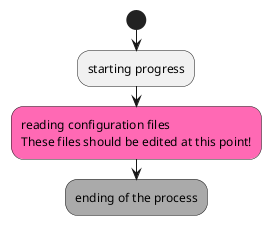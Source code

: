 @startuml

start
:starting progress;
#HotPink:reading configuration files
These files should be edited at this point!;
#AAAAAA:ending of the process;

@enduml
